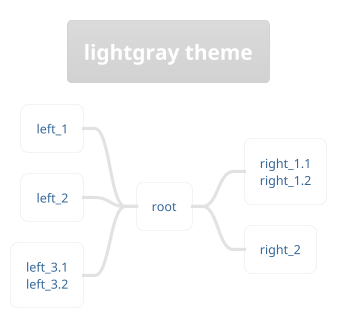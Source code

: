 ' Do not edit
' Theme Gallery
' autogenerated by script
'
@startmindmap
!theme lightgray
title lightgray theme
+ root
**:right_1.1
right_1.2;
++ right_2

left side

-- left_1
-- left_2
**:left_3.1
left_3.2;
@endmindmap
